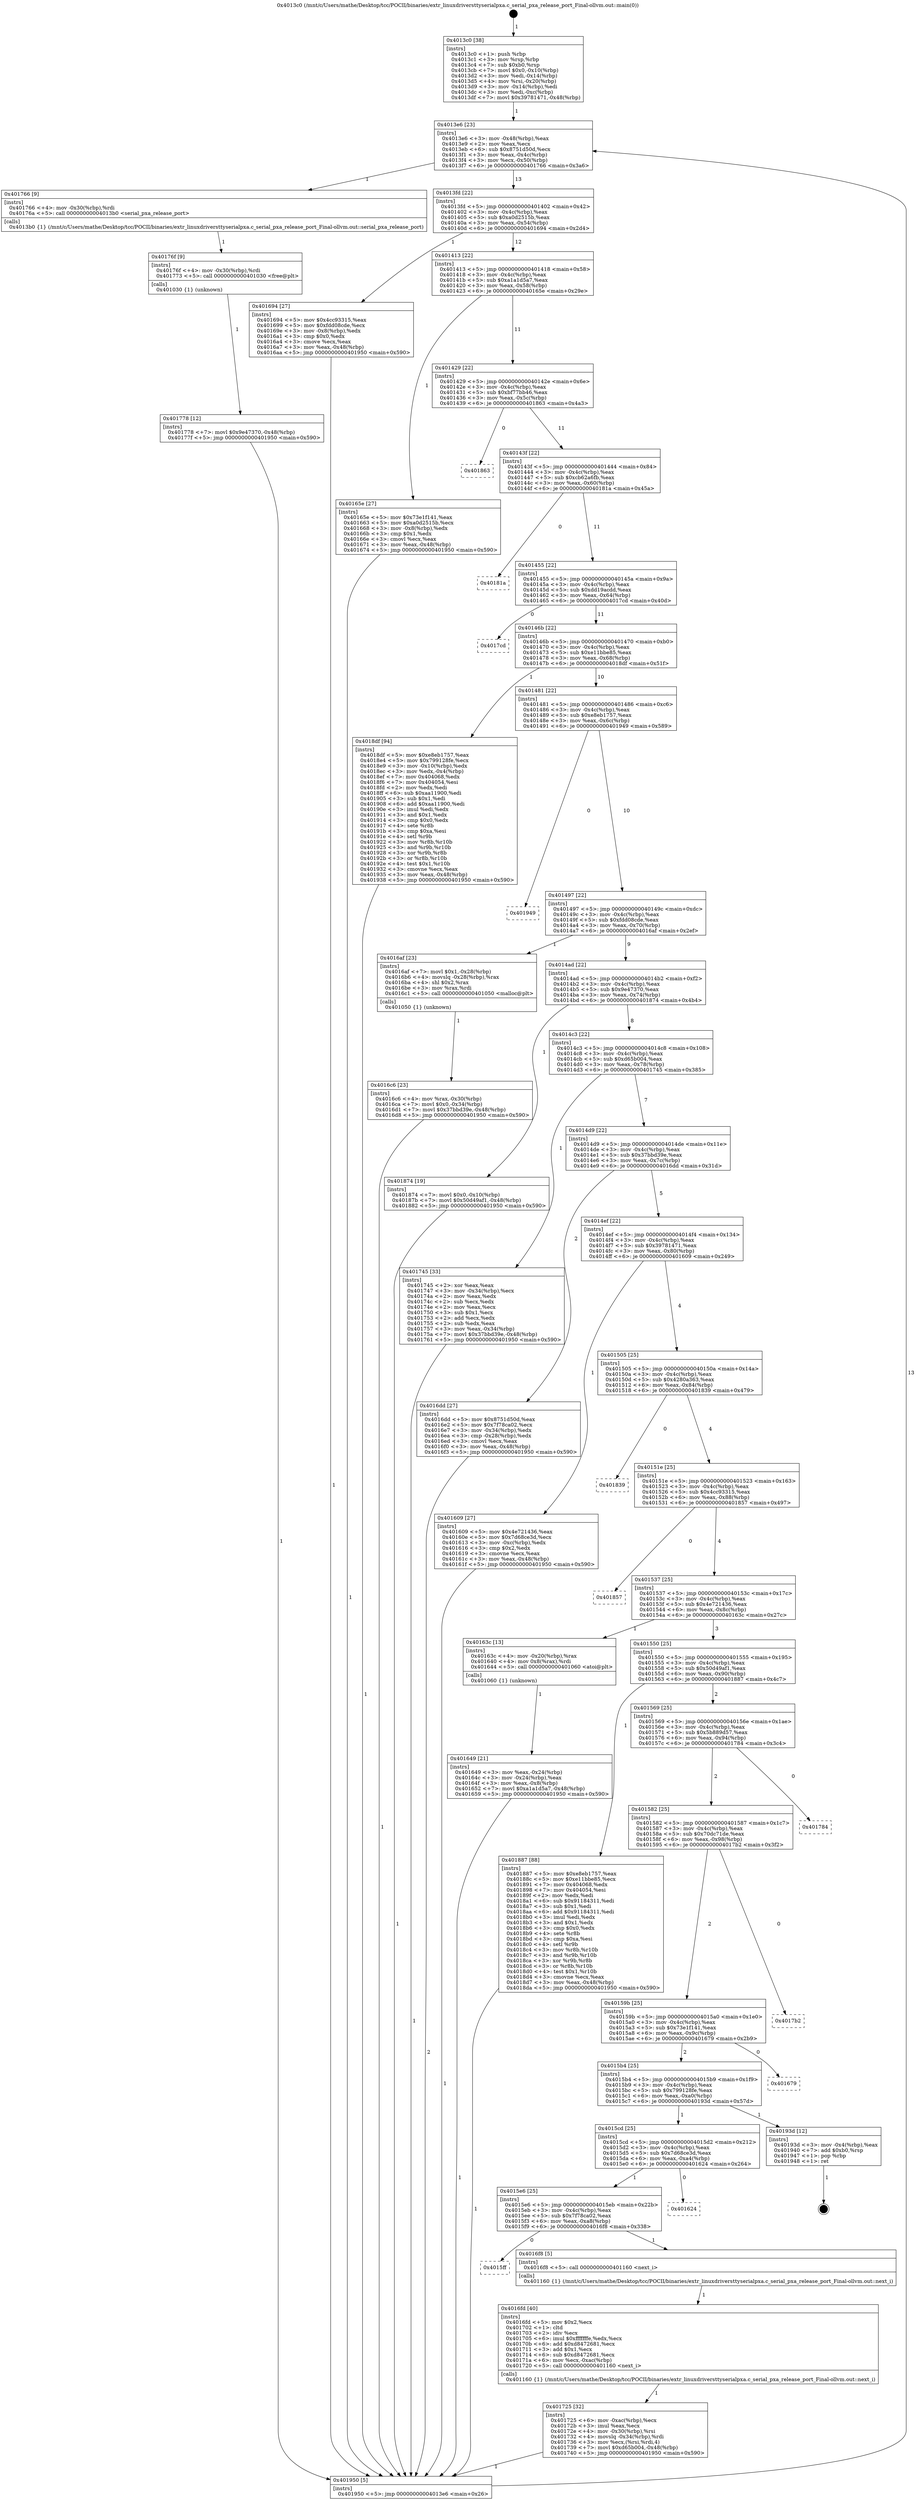 digraph "0x4013c0" {
  label = "0x4013c0 (/mnt/c/Users/mathe/Desktop/tcc/POCII/binaries/extr_linuxdriversttyserialpxa.c_serial_pxa_release_port_Final-ollvm.out::main(0))"
  labelloc = "t"
  node[shape=record]

  Entry [label="",width=0.3,height=0.3,shape=circle,fillcolor=black,style=filled]
  "0x4013e6" [label="{
     0x4013e6 [23]\l
     | [instrs]\l
     &nbsp;&nbsp;0x4013e6 \<+3\>: mov -0x48(%rbp),%eax\l
     &nbsp;&nbsp;0x4013e9 \<+2\>: mov %eax,%ecx\l
     &nbsp;&nbsp;0x4013eb \<+6\>: sub $0x8751d50d,%ecx\l
     &nbsp;&nbsp;0x4013f1 \<+3\>: mov %eax,-0x4c(%rbp)\l
     &nbsp;&nbsp;0x4013f4 \<+3\>: mov %ecx,-0x50(%rbp)\l
     &nbsp;&nbsp;0x4013f7 \<+6\>: je 0000000000401766 \<main+0x3a6\>\l
  }"]
  "0x401766" [label="{
     0x401766 [9]\l
     | [instrs]\l
     &nbsp;&nbsp;0x401766 \<+4\>: mov -0x30(%rbp),%rdi\l
     &nbsp;&nbsp;0x40176a \<+5\>: call 00000000004013b0 \<serial_pxa_release_port\>\l
     | [calls]\l
     &nbsp;&nbsp;0x4013b0 \{1\} (/mnt/c/Users/mathe/Desktop/tcc/POCII/binaries/extr_linuxdriversttyserialpxa.c_serial_pxa_release_port_Final-ollvm.out::serial_pxa_release_port)\l
  }"]
  "0x4013fd" [label="{
     0x4013fd [22]\l
     | [instrs]\l
     &nbsp;&nbsp;0x4013fd \<+5\>: jmp 0000000000401402 \<main+0x42\>\l
     &nbsp;&nbsp;0x401402 \<+3\>: mov -0x4c(%rbp),%eax\l
     &nbsp;&nbsp;0x401405 \<+5\>: sub $0xa0d2515b,%eax\l
     &nbsp;&nbsp;0x40140a \<+3\>: mov %eax,-0x54(%rbp)\l
     &nbsp;&nbsp;0x40140d \<+6\>: je 0000000000401694 \<main+0x2d4\>\l
  }"]
  Exit [label="",width=0.3,height=0.3,shape=circle,fillcolor=black,style=filled,peripheries=2]
  "0x401694" [label="{
     0x401694 [27]\l
     | [instrs]\l
     &nbsp;&nbsp;0x401694 \<+5\>: mov $0x4cc93315,%eax\l
     &nbsp;&nbsp;0x401699 \<+5\>: mov $0xfdd08cde,%ecx\l
     &nbsp;&nbsp;0x40169e \<+3\>: mov -0x8(%rbp),%edx\l
     &nbsp;&nbsp;0x4016a1 \<+3\>: cmp $0x0,%edx\l
     &nbsp;&nbsp;0x4016a4 \<+3\>: cmove %ecx,%eax\l
     &nbsp;&nbsp;0x4016a7 \<+3\>: mov %eax,-0x48(%rbp)\l
     &nbsp;&nbsp;0x4016aa \<+5\>: jmp 0000000000401950 \<main+0x590\>\l
  }"]
  "0x401413" [label="{
     0x401413 [22]\l
     | [instrs]\l
     &nbsp;&nbsp;0x401413 \<+5\>: jmp 0000000000401418 \<main+0x58\>\l
     &nbsp;&nbsp;0x401418 \<+3\>: mov -0x4c(%rbp),%eax\l
     &nbsp;&nbsp;0x40141b \<+5\>: sub $0xa1a1d5a7,%eax\l
     &nbsp;&nbsp;0x401420 \<+3\>: mov %eax,-0x58(%rbp)\l
     &nbsp;&nbsp;0x401423 \<+6\>: je 000000000040165e \<main+0x29e\>\l
  }"]
  "0x401778" [label="{
     0x401778 [12]\l
     | [instrs]\l
     &nbsp;&nbsp;0x401778 \<+7\>: movl $0x9e47370,-0x48(%rbp)\l
     &nbsp;&nbsp;0x40177f \<+5\>: jmp 0000000000401950 \<main+0x590\>\l
  }"]
  "0x40165e" [label="{
     0x40165e [27]\l
     | [instrs]\l
     &nbsp;&nbsp;0x40165e \<+5\>: mov $0x73e1f141,%eax\l
     &nbsp;&nbsp;0x401663 \<+5\>: mov $0xa0d2515b,%ecx\l
     &nbsp;&nbsp;0x401668 \<+3\>: mov -0x8(%rbp),%edx\l
     &nbsp;&nbsp;0x40166b \<+3\>: cmp $0x1,%edx\l
     &nbsp;&nbsp;0x40166e \<+3\>: cmovl %ecx,%eax\l
     &nbsp;&nbsp;0x401671 \<+3\>: mov %eax,-0x48(%rbp)\l
     &nbsp;&nbsp;0x401674 \<+5\>: jmp 0000000000401950 \<main+0x590\>\l
  }"]
  "0x401429" [label="{
     0x401429 [22]\l
     | [instrs]\l
     &nbsp;&nbsp;0x401429 \<+5\>: jmp 000000000040142e \<main+0x6e\>\l
     &nbsp;&nbsp;0x40142e \<+3\>: mov -0x4c(%rbp),%eax\l
     &nbsp;&nbsp;0x401431 \<+5\>: sub $0xbf77bb46,%eax\l
     &nbsp;&nbsp;0x401436 \<+3\>: mov %eax,-0x5c(%rbp)\l
     &nbsp;&nbsp;0x401439 \<+6\>: je 0000000000401863 \<main+0x4a3\>\l
  }"]
  "0x40176f" [label="{
     0x40176f [9]\l
     | [instrs]\l
     &nbsp;&nbsp;0x40176f \<+4\>: mov -0x30(%rbp),%rdi\l
     &nbsp;&nbsp;0x401773 \<+5\>: call 0000000000401030 \<free@plt\>\l
     | [calls]\l
     &nbsp;&nbsp;0x401030 \{1\} (unknown)\l
  }"]
  "0x401863" [label="{
     0x401863\l
  }", style=dashed]
  "0x40143f" [label="{
     0x40143f [22]\l
     | [instrs]\l
     &nbsp;&nbsp;0x40143f \<+5\>: jmp 0000000000401444 \<main+0x84\>\l
     &nbsp;&nbsp;0x401444 \<+3\>: mov -0x4c(%rbp),%eax\l
     &nbsp;&nbsp;0x401447 \<+5\>: sub $0xcb62a6fb,%eax\l
     &nbsp;&nbsp;0x40144c \<+3\>: mov %eax,-0x60(%rbp)\l
     &nbsp;&nbsp;0x40144f \<+6\>: je 000000000040181a \<main+0x45a\>\l
  }"]
  "0x401725" [label="{
     0x401725 [32]\l
     | [instrs]\l
     &nbsp;&nbsp;0x401725 \<+6\>: mov -0xac(%rbp),%ecx\l
     &nbsp;&nbsp;0x40172b \<+3\>: imul %eax,%ecx\l
     &nbsp;&nbsp;0x40172e \<+4\>: mov -0x30(%rbp),%rsi\l
     &nbsp;&nbsp;0x401732 \<+4\>: movslq -0x34(%rbp),%rdi\l
     &nbsp;&nbsp;0x401736 \<+3\>: mov %ecx,(%rsi,%rdi,4)\l
     &nbsp;&nbsp;0x401739 \<+7\>: movl $0xd65b004,-0x48(%rbp)\l
     &nbsp;&nbsp;0x401740 \<+5\>: jmp 0000000000401950 \<main+0x590\>\l
  }"]
  "0x40181a" [label="{
     0x40181a\l
  }", style=dashed]
  "0x401455" [label="{
     0x401455 [22]\l
     | [instrs]\l
     &nbsp;&nbsp;0x401455 \<+5\>: jmp 000000000040145a \<main+0x9a\>\l
     &nbsp;&nbsp;0x40145a \<+3\>: mov -0x4c(%rbp),%eax\l
     &nbsp;&nbsp;0x40145d \<+5\>: sub $0xdd19acdd,%eax\l
     &nbsp;&nbsp;0x401462 \<+3\>: mov %eax,-0x64(%rbp)\l
     &nbsp;&nbsp;0x401465 \<+6\>: je 00000000004017cd \<main+0x40d\>\l
  }"]
  "0x4016fd" [label="{
     0x4016fd [40]\l
     | [instrs]\l
     &nbsp;&nbsp;0x4016fd \<+5\>: mov $0x2,%ecx\l
     &nbsp;&nbsp;0x401702 \<+1\>: cltd\l
     &nbsp;&nbsp;0x401703 \<+2\>: idiv %ecx\l
     &nbsp;&nbsp;0x401705 \<+6\>: imul $0xfffffffe,%edx,%ecx\l
     &nbsp;&nbsp;0x40170b \<+6\>: add $0xd8472681,%ecx\l
     &nbsp;&nbsp;0x401711 \<+3\>: add $0x1,%ecx\l
     &nbsp;&nbsp;0x401714 \<+6\>: sub $0xd8472681,%ecx\l
     &nbsp;&nbsp;0x40171a \<+6\>: mov %ecx,-0xac(%rbp)\l
     &nbsp;&nbsp;0x401720 \<+5\>: call 0000000000401160 \<next_i\>\l
     | [calls]\l
     &nbsp;&nbsp;0x401160 \{1\} (/mnt/c/Users/mathe/Desktop/tcc/POCII/binaries/extr_linuxdriversttyserialpxa.c_serial_pxa_release_port_Final-ollvm.out::next_i)\l
  }"]
  "0x4017cd" [label="{
     0x4017cd\l
  }", style=dashed]
  "0x40146b" [label="{
     0x40146b [22]\l
     | [instrs]\l
     &nbsp;&nbsp;0x40146b \<+5\>: jmp 0000000000401470 \<main+0xb0\>\l
     &nbsp;&nbsp;0x401470 \<+3\>: mov -0x4c(%rbp),%eax\l
     &nbsp;&nbsp;0x401473 \<+5\>: sub $0xe11bbe85,%eax\l
     &nbsp;&nbsp;0x401478 \<+3\>: mov %eax,-0x68(%rbp)\l
     &nbsp;&nbsp;0x40147b \<+6\>: je 00000000004018df \<main+0x51f\>\l
  }"]
  "0x4015ff" [label="{
     0x4015ff\l
  }", style=dashed]
  "0x4018df" [label="{
     0x4018df [94]\l
     | [instrs]\l
     &nbsp;&nbsp;0x4018df \<+5\>: mov $0xe8eb1757,%eax\l
     &nbsp;&nbsp;0x4018e4 \<+5\>: mov $0x799128fe,%ecx\l
     &nbsp;&nbsp;0x4018e9 \<+3\>: mov -0x10(%rbp),%edx\l
     &nbsp;&nbsp;0x4018ec \<+3\>: mov %edx,-0x4(%rbp)\l
     &nbsp;&nbsp;0x4018ef \<+7\>: mov 0x404068,%edx\l
     &nbsp;&nbsp;0x4018f6 \<+7\>: mov 0x404054,%esi\l
     &nbsp;&nbsp;0x4018fd \<+2\>: mov %edx,%edi\l
     &nbsp;&nbsp;0x4018ff \<+6\>: sub $0xaa11900,%edi\l
     &nbsp;&nbsp;0x401905 \<+3\>: sub $0x1,%edi\l
     &nbsp;&nbsp;0x401908 \<+6\>: add $0xaa11900,%edi\l
     &nbsp;&nbsp;0x40190e \<+3\>: imul %edi,%edx\l
     &nbsp;&nbsp;0x401911 \<+3\>: and $0x1,%edx\l
     &nbsp;&nbsp;0x401914 \<+3\>: cmp $0x0,%edx\l
     &nbsp;&nbsp;0x401917 \<+4\>: sete %r8b\l
     &nbsp;&nbsp;0x40191b \<+3\>: cmp $0xa,%esi\l
     &nbsp;&nbsp;0x40191e \<+4\>: setl %r9b\l
     &nbsp;&nbsp;0x401922 \<+3\>: mov %r8b,%r10b\l
     &nbsp;&nbsp;0x401925 \<+3\>: and %r9b,%r10b\l
     &nbsp;&nbsp;0x401928 \<+3\>: xor %r9b,%r8b\l
     &nbsp;&nbsp;0x40192b \<+3\>: or %r8b,%r10b\l
     &nbsp;&nbsp;0x40192e \<+4\>: test $0x1,%r10b\l
     &nbsp;&nbsp;0x401932 \<+3\>: cmovne %ecx,%eax\l
     &nbsp;&nbsp;0x401935 \<+3\>: mov %eax,-0x48(%rbp)\l
     &nbsp;&nbsp;0x401938 \<+5\>: jmp 0000000000401950 \<main+0x590\>\l
  }"]
  "0x401481" [label="{
     0x401481 [22]\l
     | [instrs]\l
     &nbsp;&nbsp;0x401481 \<+5\>: jmp 0000000000401486 \<main+0xc6\>\l
     &nbsp;&nbsp;0x401486 \<+3\>: mov -0x4c(%rbp),%eax\l
     &nbsp;&nbsp;0x401489 \<+5\>: sub $0xe8eb1757,%eax\l
     &nbsp;&nbsp;0x40148e \<+3\>: mov %eax,-0x6c(%rbp)\l
     &nbsp;&nbsp;0x401491 \<+6\>: je 0000000000401949 \<main+0x589\>\l
  }"]
  "0x4016f8" [label="{
     0x4016f8 [5]\l
     | [instrs]\l
     &nbsp;&nbsp;0x4016f8 \<+5\>: call 0000000000401160 \<next_i\>\l
     | [calls]\l
     &nbsp;&nbsp;0x401160 \{1\} (/mnt/c/Users/mathe/Desktop/tcc/POCII/binaries/extr_linuxdriversttyserialpxa.c_serial_pxa_release_port_Final-ollvm.out::next_i)\l
  }"]
  "0x401949" [label="{
     0x401949\l
  }", style=dashed]
  "0x401497" [label="{
     0x401497 [22]\l
     | [instrs]\l
     &nbsp;&nbsp;0x401497 \<+5\>: jmp 000000000040149c \<main+0xdc\>\l
     &nbsp;&nbsp;0x40149c \<+3\>: mov -0x4c(%rbp),%eax\l
     &nbsp;&nbsp;0x40149f \<+5\>: sub $0xfdd08cde,%eax\l
     &nbsp;&nbsp;0x4014a4 \<+3\>: mov %eax,-0x70(%rbp)\l
     &nbsp;&nbsp;0x4014a7 \<+6\>: je 00000000004016af \<main+0x2ef\>\l
  }"]
  "0x4015e6" [label="{
     0x4015e6 [25]\l
     | [instrs]\l
     &nbsp;&nbsp;0x4015e6 \<+5\>: jmp 00000000004015eb \<main+0x22b\>\l
     &nbsp;&nbsp;0x4015eb \<+3\>: mov -0x4c(%rbp),%eax\l
     &nbsp;&nbsp;0x4015ee \<+5\>: sub $0x7f78ca02,%eax\l
     &nbsp;&nbsp;0x4015f3 \<+6\>: mov %eax,-0xa8(%rbp)\l
     &nbsp;&nbsp;0x4015f9 \<+6\>: je 00000000004016f8 \<main+0x338\>\l
  }"]
  "0x4016af" [label="{
     0x4016af [23]\l
     | [instrs]\l
     &nbsp;&nbsp;0x4016af \<+7\>: movl $0x1,-0x28(%rbp)\l
     &nbsp;&nbsp;0x4016b6 \<+4\>: movslq -0x28(%rbp),%rax\l
     &nbsp;&nbsp;0x4016ba \<+4\>: shl $0x2,%rax\l
     &nbsp;&nbsp;0x4016be \<+3\>: mov %rax,%rdi\l
     &nbsp;&nbsp;0x4016c1 \<+5\>: call 0000000000401050 \<malloc@plt\>\l
     | [calls]\l
     &nbsp;&nbsp;0x401050 \{1\} (unknown)\l
  }"]
  "0x4014ad" [label="{
     0x4014ad [22]\l
     | [instrs]\l
     &nbsp;&nbsp;0x4014ad \<+5\>: jmp 00000000004014b2 \<main+0xf2\>\l
     &nbsp;&nbsp;0x4014b2 \<+3\>: mov -0x4c(%rbp),%eax\l
     &nbsp;&nbsp;0x4014b5 \<+5\>: sub $0x9e47370,%eax\l
     &nbsp;&nbsp;0x4014ba \<+3\>: mov %eax,-0x74(%rbp)\l
     &nbsp;&nbsp;0x4014bd \<+6\>: je 0000000000401874 \<main+0x4b4\>\l
  }"]
  "0x401624" [label="{
     0x401624\l
  }", style=dashed]
  "0x401874" [label="{
     0x401874 [19]\l
     | [instrs]\l
     &nbsp;&nbsp;0x401874 \<+7\>: movl $0x0,-0x10(%rbp)\l
     &nbsp;&nbsp;0x40187b \<+7\>: movl $0x50d49af1,-0x48(%rbp)\l
     &nbsp;&nbsp;0x401882 \<+5\>: jmp 0000000000401950 \<main+0x590\>\l
  }"]
  "0x4014c3" [label="{
     0x4014c3 [22]\l
     | [instrs]\l
     &nbsp;&nbsp;0x4014c3 \<+5\>: jmp 00000000004014c8 \<main+0x108\>\l
     &nbsp;&nbsp;0x4014c8 \<+3\>: mov -0x4c(%rbp),%eax\l
     &nbsp;&nbsp;0x4014cb \<+5\>: sub $0xd65b004,%eax\l
     &nbsp;&nbsp;0x4014d0 \<+3\>: mov %eax,-0x78(%rbp)\l
     &nbsp;&nbsp;0x4014d3 \<+6\>: je 0000000000401745 \<main+0x385\>\l
  }"]
  "0x4015cd" [label="{
     0x4015cd [25]\l
     | [instrs]\l
     &nbsp;&nbsp;0x4015cd \<+5\>: jmp 00000000004015d2 \<main+0x212\>\l
     &nbsp;&nbsp;0x4015d2 \<+3\>: mov -0x4c(%rbp),%eax\l
     &nbsp;&nbsp;0x4015d5 \<+5\>: sub $0x7d68ce3d,%eax\l
     &nbsp;&nbsp;0x4015da \<+6\>: mov %eax,-0xa4(%rbp)\l
     &nbsp;&nbsp;0x4015e0 \<+6\>: je 0000000000401624 \<main+0x264\>\l
  }"]
  "0x401745" [label="{
     0x401745 [33]\l
     | [instrs]\l
     &nbsp;&nbsp;0x401745 \<+2\>: xor %eax,%eax\l
     &nbsp;&nbsp;0x401747 \<+3\>: mov -0x34(%rbp),%ecx\l
     &nbsp;&nbsp;0x40174a \<+2\>: mov %eax,%edx\l
     &nbsp;&nbsp;0x40174c \<+2\>: sub %ecx,%edx\l
     &nbsp;&nbsp;0x40174e \<+2\>: mov %eax,%ecx\l
     &nbsp;&nbsp;0x401750 \<+3\>: sub $0x1,%ecx\l
     &nbsp;&nbsp;0x401753 \<+2\>: add %ecx,%edx\l
     &nbsp;&nbsp;0x401755 \<+2\>: sub %edx,%eax\l
     &nbsp;&nbsp;0x401757 \<+3\>: mov %eax,-0x34(%rbp)\l
     &nbsp;&nbsp;0x40175a \<+7\>: movl $0x37bbd39e,-0x48(%rbp)\l
     &nbsp;&nbsp;0x401761 \<+5\>: jmp 0000000000401950 \<main+0x590\>\l
  }"]
  "0x4014d9" [label="{
     0x4014d9 [22]\l
     | [instrs]\l
     &nbsp;&nbsp;0x4014d9 \<+5\>: jmp 00000000004014de \<main+0x11e\>\l
     &nbsp;&nbsp;0x4014de \<+3\>: mov -0x4c(%rbp),%eax\l
     &nbsp;&nbsp;0x4014e1 \<+5\>: sub $0x37bbd39e,%eax\l
     &nbsp;&nbsp;0x4014e6 \<+3\>: mov %eax,-0x7c(%rbp)\l
     &nbsp;&nbsp;0x4014e9 \<+6\>: je 00000000004016dd \<main+0x31d\>\l
  }"]
  "0x40193d" [label="{
     0x40193d [12]\l
     | [instrs]\l
     &nbsp;&nbsp;0x40193d \<+3\>: mov -0x4(%rbp),%eax\l
     &nbsp;&nbsp;0x401940 \<+7\>: add $0xb0,%rsp\l
     &nbsp;&nbsp;0x401947 \<+1\>: pop %rbp\l
     &nbsp;&nbsp;0x401948 \<+1\>: ret\l
  }"]
  "0x4016dd" [label="{
     0x4016dd [27]\l
     | [instrs]\l
     &nbsp;&nbsp;0x4016dd \<+5\>: mov $0x8751d50d,%eax\l
     &nbsp;&nbsp;0x4016e2 \<+5\>: mov $0x7f78ca02,%ecx\l
     &nbsp;&nbsp;0x4016e7 \<+3\>: mov -0x34(%rbp),%edx\l
     &nbsp;&nbsp;0x4016ea \<+3\>: cmp -0x28(%rbp),%edx\l
     &nbsp;&nbsp;0x4016ed \<+3\>: cmovl %ecx,%eax\l
     &nbsp;&nbsp;0x4016f0 \<+3\>: mov %eax,-0x48(%rbp)\l
     &nbsp;&nbsp;0x4016f3 \<+5\>: jmp 0000000000401950 \<main+0x590\>\l
  }"]
  "0x4014ef" [label="{
     0x4014ef [22]\l
     | [instrs]\l
     &nbsp;&nbsp;0x4014ef \<+5\>: jmp 00000000004014f4 \<main+0x134\>\l
     &nbsp;&nbsp;0x4014f4 \<+3\>: mov -0x4c(%rbp),%eax\l
     &nbsp;&nbsp;0x4014f7 \<+5\>: sub $0x39781471,%eax\l
     &nbsp;&nbsp;0x4014fc \<+3\>: mov %eax,-0x80(%rbp)\l
     &nbsp;&nbsp;0x4014ff \<+6\>: je 0000000000401609 \<main+0x249\>\l
  }"]
  "0x4015b4" [label="{
     0x4015b4 [25]\l
     | [instrs]\l
     &nbsp;&nbsp;0x4015b4 \<+5\>: jmp 00000000004015b9 \<main+0x1f9\>\l
     &nbsp;&nbsp;0x4015b9 \<+3\>: mov -0x4c(%rbp),%eax\l
     &nbsp;&nbsp;0x4015bc \<+5\>: sub $0x799128fe,%eax\l
     &nbsp;&nbsp;0x4015c1 \<+6\>: mov %eax,-0xa0(%rbp)\l
     &nbsp;&nbsp;0x4015c7 \<+6\>: je 000000000040193d \<main+0x57d\>\l
  }"]
  "0x401609" [label="{
     0x401609 [27]\l
     | [instrs]\l
     &nbsp;&nbsp;0x401609 \<+5\>: mov $0x4e721436,%eax\l
     &nbsp;&nbsp;0x40160e \<+5\>: mov $0x7d68ce3d,%ecx\l
     &nbsp;&nbsp;0x401613 \<+3\>: mov -0xc(%rbp),%edx\l
     &nbsp;&nbsp;0x401616 \<+3\>: cmp $0x2,%edx\l
     &nbsp;&nbsp;0x401619 \<+3\>: cmovne %ecx,%eax\l
     &nbsp;&nbsp;0x40161c \<+3\>: mov %eax,-0x48(%rbp)\l
     &nbsp;&nbsp;0x40161f \<+5\>: jmp 0000000000401950 \<main+0x590\>\l
  }"]
  "0x401505" [label="{
     0x401505 [25]\l
     | [instrs]\l
     &nbsp;&nbsp;0x401505 \<+5\>: jmp 000000000040150a \<main+0x14a\>\l
     &nbsp;&nbsp;0x40150a \<+3\>: mov -0x4c(%rbp),%eax\l
     &nbsp;&nbsp;0x40150d \<+5\>: sub $0x4280a363,%eax\l
     &nbsp;&nbsp;0x401512 \<+6\>: mov %eax,-0x84(%rbp)\l
     &nbsp;&nbsp;0x401518 \<+6\>: je 0000000000401839 \<main+0x479\>\l
  }"]
  "0x401950" [label="{
     0x401950 [5]\l
     | [instrs]\l
     &nbsp;&nbsp;0x401950 \<+5\>: jmp 00000000004013e6 \<main+0x26\>\l
  }"]
  "0x4013c0" [label="{
     0x4013c0 [38]\l
     | [instrs]\l
     &nbsp;&nbsp;0x4013c0 \<+1\>: push %rbp\l
     &nbsp;&nbsp;0x4013c1 \<+3\>: mov %rsp,%rbp\l
     &nbsp;&nbsp;0x4013c4 \<+7\>: sub $0xb0,%rsp\l
     &nbsp;&nbsp;0x4013cb \<+7\>: movl $0x0,-0x10(%rbp)\l
     &nbsp;&nbsp;0x4013d2 \<+3\>: mov %edi,-0x14(%rbp)\l
     &nbsp;&nbsp;0x4013d5 \<+4\>: mov %rsi,-0x20(%rbp)\l
     &nbsp;&nbsp;0x4013d9 \<+3\>: mov -0x14(%rbp),%edi\l
     &nbsp;&nbsp;0x4013dc \<+3\>: mov %edi,-0xc(%rbp)\l
     &nbsp;&nbsp;0x4013df \<+7\>: movl $0x39781471,-0x48(%rbp)\l
  }"]
  "0x401679" [label="{
     0x401679\l
  }", style=dashed]
  "0x401839" [label="{
     0x401839\l
  }", style=dashed]
  "0x40151e" [label="{
     0x40151e [25]\l
     | [instrs]\l
     &nbsp;&nbsp;0x40151e \<+5\>: jmp 0000000000401523 \<main+0x163\>\l
     &nbsp;&nbsp;0x401523 \<+3\>: mov -0x4c(%rbp),%eax\l
     &nbsp;&nbsp;0x401526 \<+5\>: sub $0x4cc93315,%eax\l
     &nbsp;&nbsp;0x40152b \<+6\>: mov %eax,-0x88(%rbp)\l
     &nbsp;&nbsp;0x401531 \<+6\>: je 0000000000401857 \<main+0x497\>\l
  }"]
  "0x40159b" [label="{
     0x40159b [25]\l
     | [instrs]\l
     &nbsp;&nbsp;0x40159b \<+5\>: jmp 00000000004015a0 \<main+0x1e0\>\l
     &nbsp;&nbsp;0x4015a0 \<+3\>: mov -0x4c(%rbp),%eax\l
     &nbsp;&nbsp;0x4015a3 \<+5\>: sub $0x73e1f141,%eax\l
     &nbsp;&nbsp;0x4015a8 \<+6\>: mov %eax,-0x9c(%rbp)\l
     &nbsp;&nbsp;0x4015ae \<+6\>: je 0000000000401679 \<main+0x2b9\>\l
  }"]
  "0x401857" [label="{
     0x401857\l
  }", style=dashed]
  "0x401537" [label="{
     0x401537 [25]\l
     | [instrs]\l
     &nbsp;&nbsp;0x401537 \<+5\>: jmp 000000000040153c \<main+0x17c\>\l
     &nbsp;&nbsp;0x40153c \<+3\>: mov -0x4c(%rbp),%eax\l
     &nbsp;&nbsp;0x40153f \<+5\>: sub $0x4e721436,%eax\l
     &nbsp;&nbsp;0x401544 \<+6\>: mov %eax,-0x8c(%rbp)\l
     &nbsp;&nbsp;0x40154a \<+6\>: je 000000000040163c \<main+0x27c\>\l
  }"]
  "0x4017b2" [label="{
     0x4017b2\l
  }", style=dashed]
  "0x40163c" [label="{
     0x40163c [13]\l
     | [instrs]\l
     &nbsp;&nbsp;0x40163c \<+4\>: mov -0x20(%rbp),%rax\l
     &nbsp;&nbsp;0x401640 \<+4\>: mov 0x8(%rax),%rdi\l
     &nbsp;&nbsp;0x401644 \<+5\>: call 0000000000401060 \<atoi@plt\>\l
     | [calls]\l
     &nbsp;&nbsp;0x401060 \{1\} (unknown)\l
  }"]
  "0x401550" [label="{
     0x401550 [25]\l
     | [instrs]\l
     &nbsp;&nbsp;0x401550 \<+5\>: jmp 0000000000401555 \<main+0x195\>\l
     &nbsp;&nbsp;0x401555 \<+3\>: mov -0x4c(%rbp),%eax\l
     &nbsp;&nbsp;0x401558 \<+5\>: sub $0x50d49af1,%eax\l
     &nbsp;&nbsp;0x40155d \<+6\>: mov %eax,-0x90(%rbp)\l
     &nbsp;&nbsp;0x401563 \<+6\>: je 0000000000401887 \<main+0x4c7\>\l
  }"]
  "0x401649" [label="{
     0x401649 [21]\l
     | [instrs]\l
     &nbsp;&nbsp;0x401649 \<+3\>: mov %eax,-0x24(%rbp)\l
     &nbsp;&nbsp;0x40164c \<+3\>: mov -0x24(%rbp),%eax\l
     &nbsp;&nbsp;0x40164f \<+3\>: mov %eax,-0x8(%rbp)\l
     &nbsp;&nbsp;0x401652 \<+7\>: movl $0xa1a1d5a7,-0x48(%rbp)\l
     &nbsp;&nbsp;0x401659 \<+5\>: jmp 0000000000401950 \<main+0x590\>\l
  }"]
  "0x4016c6" [label="{
     0x4016c6 [23]\l
     | [instrs]\l
     &nbsp;&nbsp;0x4016c6 \<+4\>: mov %rax,-0x30(%rbp)\l
     &nbsp;&nbsp;0x4016ca \<+7\>: movl $0x0,-0x34(%rbp)\l
     &nbsp;&nbsp;0x4016d1 \<+7\>: movl $0x37bbd39e,-0x48(%rbp)\l
     &nbsp;&nbsp;0x4016d8 \<+5\>: jmp 0000000000401950 \<main+0x590\>\l
  }"]
  "0x401582" [label="{
     0x401582 [25]\l
     | [instrs]\l
     &nbsp;&nbsp;0x401582 \<+5\>: jmp 0000000000401587 \<main+0x1c7\>\l
     &nbsp;&nbsp;0x401587 \<+3\>: mov -0x4c(%rbp),%eax\l
     &nbsp;&nbsp;0x40158a \<+5\>: sub $0x70dc71de,%eax\l
     &nbsp;&nbsp;0x40158f \<+6\>: mov %eax,-0x98(%rbp)\l
     &nbsp;&nbsp;0x401595 \<+6\>: je 00000000004017b2 \<main+0x3f2\>\l
  }"]
  "0x401887" [label="{
     0x401887 [88]\l
     | [instrs]\l
     &nbsp;&nbsp;0x401887 \<+5\>: mov $0xe8eb1757,%eax\l
     &nbsp;&nbsp;0x40188c \<+5\>: mov $0xe11bbe85,%ecx\l
     &nbsp;&nbsp;0x401891 \<+7\>: mov 0x404068,%edx\l
     &nbsp;&nbsp;0x401898 \<+7\>: mov 0x404054,%esi\l
     &nbsp;&nbsp;0x40189f \<+2\>: mov %edx,%edi\l
     &nbsp;&nbsp;0x4018a1 \<+6\>: sub $0x91184311,%edi\l
     &nbsp;&nbsp;0x4018a7 \<+3\>: sub $0x1,%edi\l
     &nbsp;&nbsp;0x4018aa \<+6\>: add $0x91184311,%edi\l
     &nbsp;&nbsp;0x4018b0 \<+3\>: imul %edi,%edx\l
     &nbsp;&nbsp;0x4018b3 \<+3\>: and $0x1,%edx\l
     &nbsp;&nbsp;0x4018b6 \<+3\>: cmp $0x0,%edx\l
     &nbsp;&nbsp;0x4018b9 \<+4\>: sete %r8b\l
     &nbsp;&nbsp;0x4018bd \<+3\>: cmp $0xa,%esi\l
     &nbsp;&nbsp;0x4018c0 \<+4\>: setl %r9b\l
     &nbsp;&nbsp;0x4018c4 \<+3\>: mov %r8b,%r10b\l
     &nbsp;&nbsp;0x4018c7 \<+3\>: and %r9b,%r10b\l
     &nbsp;&nbsp;0x4018ca \<+3\>: xor %r9b,%r8b\l
     &nbsp;&nbsp;0x4018cd \<+3\>: or %r8b,%r10b\l
     &nbsp;&nbsp;0x4018d0 \<+4\>: test $0x1,%r10b\l
     &nbsp;&nbsp;0x4018d4 \<+3\>: cmovne %ecx,%eax\l
     &nbsp;&nbsp;0x4018d7 \<+3\>: mov %eax,-0x48(%rbp)\l
     &nbsp;&nbsp;0x4018da \<+5\>: jmp 0000000000401950 \<main+0x590\>\l
  }"]
  "0x401569" [label="{
     0x401569 [25]\l
     | [instrs]\l
     &nbsp;&nbsp;0x401569 \<+5\>: jmp 000000000040156e \<main+0x1ae\>\l
     &nbsp;&nbsp;0x40156e \<+3\>: mov -0x4c(%rbp),%eax\l
     &nbsp;&nbsp;0x401571 \<+5\>: sub $0x5b889d57,%eax\l
     &nbsp;&nbsp;0x401576 \<+6\>: mov %eax,-0x94(%rbp)\l
     &nbsp;&nbsp;0x40157c \<+6\>: je 0000000000401784 \<main+0x3c4\>\l
  }"]
  "0x401784" [label="{
     0x401784\l
  }", style=dashed]
  Entry -> "0x4013c0" [label=" 1"]
  "0x4013e6" -> "0x401766" [label=" 1"]
  "0x4013e6" -> "0x4013fd" [label=" 13"]
  "0x40193d" -> Exit [label=" 1"]
  "0x4013fd" -> "0x401694" [label=" 1"]
  "0x4013fd" -> "0x401413" [label=" 12"]
  "0x4018df" -> "0x401950" [label=" 1"]
  "0x401413" -> "0x40165e" [label=" 1"]
  "0x401413" -> "0x401429" [label=" 11"]
  "0x401887" -> "0x401950" [label=" 1"]
  "0x401429" -> "0x401863" [label=" 0"]
  "0x401429" -> "0x40143f" [label=" 11"]
  "0x401874" -> "0x401950" [label=" 1"]
  "0x40143f" -> "0x40181a" [label=" 0"]
  "0x40143f" -> "0x401455" [label=" 11"]
  "0x401778" -> "0x401950" [label=" 1"]
  "0x401455" -> "0x4017cd" [label=" 0"]
  "0x401455" -> "0x40146b" [label=" 11"]
  "0x40176f" -> "0x401778" [label=" 1"]
  "0x40146b" -> "0x4018df" [label=" 1"]
  "0x40146b" -> "0x401481" [label=" 10"]
  "0x401766" -> "0x40176f" [label=" 1"]
  "0x401481" -> "0x401949" [label=" 0"]
  "0x401481" -> "0x401497" [label=" 10"]
  "0x401745" -> "0x401950" [label=" 1"]
  "0x401497" -> "0x4016af" [label=" 1"]
  "0x401497" -> "0x4014ad" [label=" 9"]
  "0x4016fd" -> "0x401725" [label=" 1"]
  "0x4014ad" -> "0x401874" [label=" 1"]
  "0x4014ad" -> "0x4014c3" [label=" 8"]
  "0x4016f8" -> "0x4016fd" [label=" 1"]
  "0x4014c3" -> "0x401745" [label=" 1"]
  "0x4014c3" -> "0x4014d9" [label=" 7"]
  "0x4015e6" -> "0x4016f8" [label=" 1"]
  "0x4014d9" -> "0x4016dd" [label=" 2"]
  "0x4014d9" -> "0x4014ef" [label=" 5"]
  "0x401725" -> "0x401950" [label=" 1"]
  "0x4014ef" -> "0x401609" [label=" 1"]
  "0x4014ef" -> "0x401505" [label=" 4"]
  "0x401609" -> "0x401950" [label=" 1"]
  "0x4013c0" -> "0x4013e6" [label=" 1"]
  "0x401950" -> "0x4013e6" [label=" 13"]
  "0x4015cd" -> "0x401624" [label=" 0"]
  "0x401505" -> "0x401839" [label=" 0"]
  "0x401505" -> "0x40151e" [label=" 4"]
  "0x4015e6" -> "0x4015ff" [label=" 0"]
  "0x40151e" -> "0x401857" [label=" 0"]
  "0x40151e" -> "0x401537" [label=" 4"]
  "0x4015b4" -> "0x40193d" [label=" 1"]
  "0x401537" -> "0x40163c" [label=" 1"]
  "0x401537" -> "0x401550" [label=" 3"]
  "0x40163c" -> "0x401649" [label=" 1"]
  "0x401649" -> "0x401950" [label=" 1"]
  "0x40165e" -> "0x401950" [label=" 1"]
  "0x401694" -> "0x401950" [label=" 1"]
  "0x4016af" -> "0x4016c6" [label=" 1"]
  "0x4016c6" -> "0x401950" [label=" 1"]
  "0x4016dd" -> "0x401950" [label=" 2"]
  "0x4015cd" -> "0x4015e6" [label=" 1"]
  "0x401550" -> "0x401887" [label=" 1"]
  "0x401550" -> "0x401569" [label=" 2"]
  "0x40159b" -> "0x401679" [label=" 0"]
  "0x401569" -> "0x401784" [label=" 0"]
  "0x401569" -> "0x401582" [label=" 2"]
  "0x40159b" -> "0x4015b4" [label=" 2"]
  "0x401582" -> "0x4017b2" [label=" 0"]
  "0x401582" -> "0x40159b" [label=" 2"]
  "0x4015b4" -> "0x4015cd" [label=" 1"]
}
